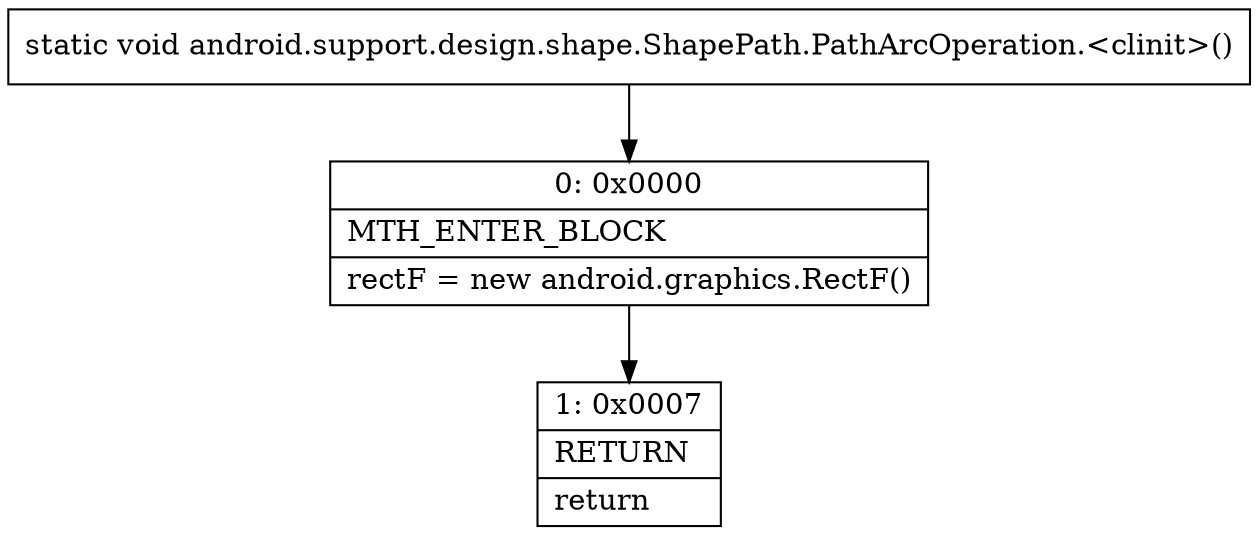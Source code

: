 digraph "CFG forandroid.support.design.shape.ShapePath.PathArcOperation.\<clinit\>()V" {
Node_0 [shape=record,label="{0\:\ 0x0000|MTH_ENTER_BLOCK\l|rectF = new android.graphics.RectF()\l}"];
Node_1 [shape=record,label="{1\:\ 0x0007|RETURN\l|return\l}"];
MethodNode[shape=record,label="{static void android.support.design.shape.ShapePath.PathArcOperation.\<clinit\>() }"];
MethodNode -> Node_0;
Node_0 -> Node_1;
}

